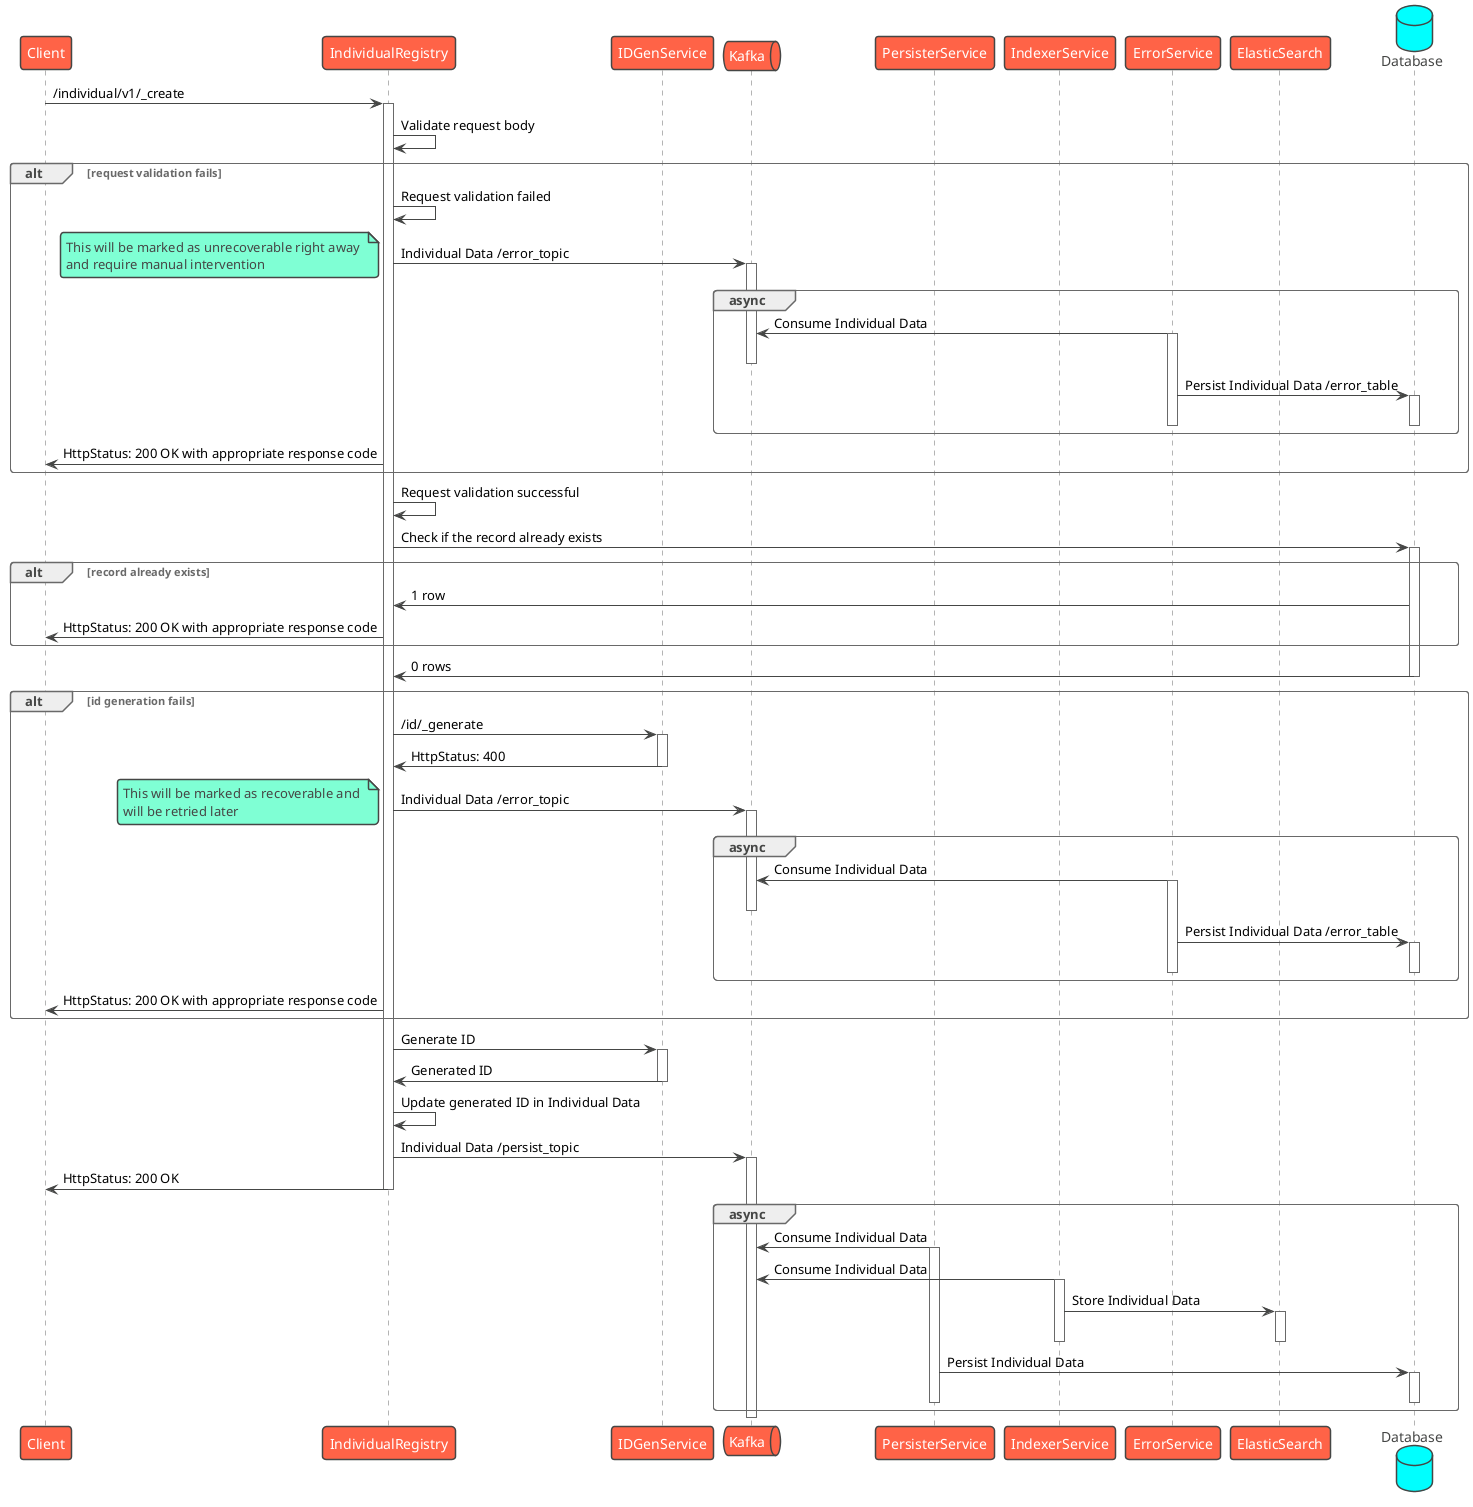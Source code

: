 @startuml Individual Registry - Create
!theme vibrant
participant Client as c
participant IndividualRegistry as ir
participant IDGenService as idgen
queue Kafka as k
participant PersisterService as prs
participant IndexerService as idx
participant ErrorService as es
participant ElasticSearch as el
database Database as db
c -> ir : /individual/v1/_create
activate ir
ir -> ir: Validate request body
alt request validation fails
    ir -> ir: Request validation failed
    ir -> k: Individual Data /error_topic
    note left
        This will be marked as unrecoverable right away 
        and require manual intervention
    end note
    activate k
    group async
        es -> k: Consume Individual Data
        activate es
        deactivate k
        es -> db: Persist Individual Data /error_table
        activate db
        deactivate db
        deactivate es
    end
    ir -> c: HttpStatus: 200 OK with appropriate response code
end
ir -> ir: Request validation successful
ir -> db: Check if the record already exists
alt record already exists
    activate db
    db -> ir: 1 row
    ir -> c: HttpStatus: 200 OK with appropriate response code
end
db -> ir: 0 rows
deactivate db
alt id generation fails
    ir -> idgen: /id/_generate
    activate idgen
    idgen -> ir: HttpStatus: 400
    deactivate idgen
    ir -> k: Individual Data /error_topic
    note left
        This will be marked as recoverable and 
        will be retried later
    end note
    activate k
    group async
        es -> k: Consume Individual Data
        activate es
        deactivate k
        es -> db: Persist Individual Data /error_table
        activate db
        deactivate db
        deactivate es
    end
    ir -> c: HttpStatus: 200 OK with appropriate response code
end
ir -> idgen: Generate ID
activate idgen
idgen -> ir: Generated ID
deactivate idgen
ir -> ir: Update generated ID in Individual Data
ir -> k: Individual Data /persist_topic
activate k
ir -> c: HttpStatus: 200 OK
deactivate ir
group async
    prs -> k: Consume Individual Data
    activate prs
    idx -> k: Consume Individual Data
    activate idx
    idx -> el: Store Individual Data
    activate el
    deactivate el
    deactivate idx
    prs -> db: Persist Individual Data
    activate db
    deactivate db
    deactivate prs
end
deactivate k
@enduml